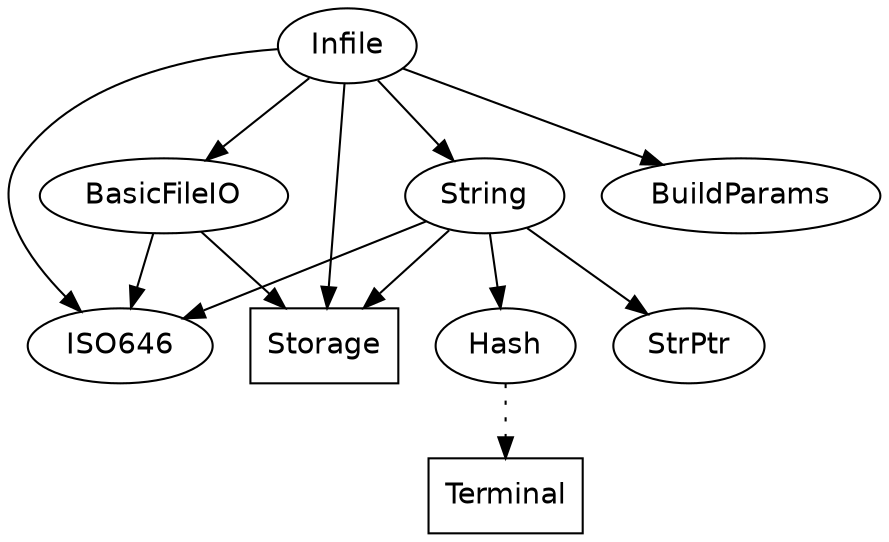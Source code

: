 digraph InfileDep {
  node [fontname=helvetica];
  
  Infile -> {
    BasicFileIO BuildParams ISO646 Storage String
  };
  
  BasicFileIO -> {
    ISO646 Storage
  };
    
  ISO646; /* no dependencies */
  
  Storage [shape=box]; /* stdlib */
  
  BuildParams; /* no dependencies */
  
  String -> {
    Hash ISO646 Storage StrPtr
  };
  
  edge [style=dotted];
  Hash -> {
    Terminal
  };
  edge [style=none];
  
  Terminal [shape=box]; /* stdlib */
  
} /* InfileDep */